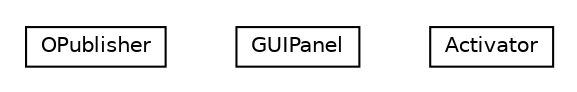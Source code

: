 #!/usr/local/bin/dot
#
# Class diagram 
# Generated by UMLGraph version R5_6-24-gf6e263 (http://www.umlgraph.org/)
#

digraph G {
	edge [fontname="Helvetica",fontsize=10,labelfontname="Helvetica",labelfontsize=10];
	node [fontname="Helvetica",fontsize=10,shape=plaintext];
	nodesep=0.25;
	ranksep=0.5;
	// org.universAAL.samples.uibus.OPublisher
	c461 [label=<<table title="org.universAAL.samples.uibus.OPublisher" border="0" cellborder="1" cellspacing="0" cellpadding="2" port="p" href="./OPublisher.html">
		<tr><td><table border="0" cellspacing="0" cellpadding="1">
<tr><td align="center" balign="center"> OPublisher </td></tr>
		</table></td></tr>
		</table>>, URL="./OPublisher.html", fontname="Helvetica", fontcolor="black", fontsize=10.0];
	// org.universAAL.samples.uibus.GUIPanel
	c462 [label=<<table title="org.universAAL.samples.uibus.GUIPanel" border="0" cellborder="1" cellspacing="0" cellpadding="2" port="p" href="./GUIPanel.html">
		<tr><td><table border="0" cellspacing="0" cellpadding="1">
<tr><td align="center" balign="center"> GUIPanel </td></tr>
		</table></td></tr>
		</table>>, URL="./GUIPanel.html", fontname="Helvetica", fontcolor="black", fontsize=10.0];
	// org.universAAL.samples.uibus.Activator
	c463 [label=<<table title="org.universAAL.samples.uibus.Activator" border="0" cellborder="1" cellspacing="0" cellpadding="2" port="p" href="./Activator.html">
		<tr><td><table border="0" cellspacing="0" cellpadding="1">
<tr><td align="center" balign="center"> Activator </td></tr>
		</table></td></tr>
		</table>>, URL="./Activator.html", fontname="Helvetica", fontcolor="black", fontsize=10.0];
}

